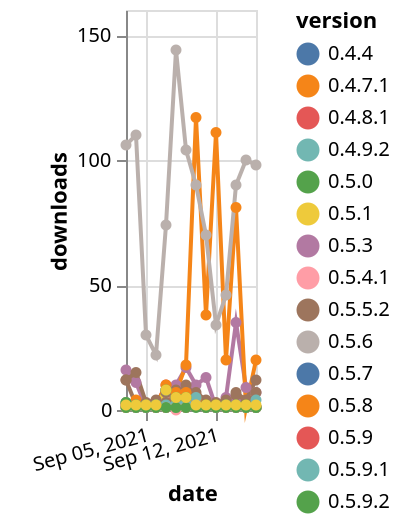 {"$schema": "https://vega.github.io/schema/vega-lite/v5.json", "description": "A simple bar chart with embedded data.", "data": {"values": [{"date": "2021-09-03", "total": 9843, "delta": 16, "version": "0.5.9.5"}, {"date": "2021-09-04", "total": 9854, "delta": 11, "version": "0.5.9.5"}, {"date": "2021-09-05", "total": 9855, "delta": 1, "version": "0.5.9.5"}, {"date": "2021-09-06", "total": 9858, "delta": 3, "version": "0.5.9.5"}, {"date": "2021-09-07", "total": 9859, "delta": 1, "version": "0.5.9.5"}, {"date": "2021-09-08", "total": 9869, "delta": 10, "version": "0.5.9.5"}, {"date": "2021-09-09", "total": 9886, "delta": 17, "version": "0.5.9.5"}, {"date": "2021-09-10", "total": 9896, "delta": 10, "version": "0.5.9.5"}, {"date": "2021-09-11", "total": 9909, "delta": 13, "version": "0.5.9.5"}, {"date": "2021-09-12", "total": 9910, "delta": 1, "version": "0.5.9.5"}, {"date": "2021-09-13", "total": 9915, "delta": 5, "version": "0.5.9.5"}, {"date": "2021-09-14", "total": 9950, "delta": 35, "version": "0.5.9.5"}, {"date": "2021-09-15", "total": 9959, "delta": 9, "version": "0.5.9.5"}, {"date": "2021-09-16", "total": 9966, "delta": 7, "version": "0.5.9.5"}, {"date": "2021-09-03", "total": 8124, "delta": 1, "version": "0.5.4.1"}, {"date": "2021-09-04", "total": 8125, "delta": 1, "version": "0.5.4.1"}, {"date": "2021-09-05", "total": 8126, "delta": 1, "version": "0.5.4.1"}, {"date": "2021-09-06", "total": 8127, "delta": 1, "version": "0.5.4.1"}, {"date": "2021-09-07", "total": 8128, "delta": 1, "version": "0.5.4.1"}, {"date": "2021-09-08", "total": 8128, "delta": 0, "version": "0.5.4.1"}, {"date": "2021-09-09", "total": 8130, "delta": 2, "version": "0.5.4.1"}, {"date": "2021-09-10", "total": 8133, "delta": 3, "version": "0.5.4.1"}, {"date": "2021-09-11", "total": 8134, "delta": 1, "version": "0.5.4.1"}, {"date": "2021-09-12", "total": 8135, "delta": 1, "version": "0.5.4.1"}, {"date": "2021-09-13", "total": 8136, "delta": 1, "version": "0.5.4.1"}, {"date": "2021-09-14", "total": 8137, "delta": 1, "version": "0.5.4.1"}, {"date": "2021-09-15", "total": 8138, "delta": 1, "version": "0.5.4.1"}, {"date": "2021-09-16", "total": 8139, "delta": 1, "version": "0.5.4.1"}, {"date": "2021-09-03", "total": 9521, "delta": 2, "version": "0.4.8.1"}, {"date": "2021-09-04", "total": 9523, "delta": 2, "version": "0.4.8.1"}, {"date": "2021-09-05", "total": 9525, "delta": 2, "version": "0.4.8.1"}, {"date": "2021-09-06", "total": 9527, "delta": 2, "version": "0.4.8.1"}, {"date": "2021-09-07", "total": 9537, "delta": 10, "version": "0.4.8.1"}, {"date": "2021-09-08", "total": 9542, "delta": 5, "version": "0.4.8.1"}, {"date": "2021-09-09", "total": 9549, "delta": 7, "version": "0.4.8.1"}, {"date": "2021-09-10", "total": 9554, "delta": 5, "version": "0.4.8.1"}, {"date": "2021-09-11", "total": 9556, "delta": 2, "version": "0.4.8.1"}, {"date": "2021-09-12", "total": 9558, "delta": 2, "version": "0.4.8.1"}, {"date": "2021-09-13", "total": 9560, "delta": 2, "version": "0.4.8.1"}, {"date": "2021-09-14", "total": 9562, "delta": 2, "version": "0.4.8.1"}, {"date": "2021-09-15", "total": 9563, "delta": 1, "version": "0.4.8.1"}, {"date": "2021-09-16", "total": 9564, "delta": 1, "version": "0.4.8.1"}, {"date": "2021-09-03", "total": 5360, "delta": 2, "version": "0.4.4"}, {"date": "2021-09-04", "total": 5362, "delta": 2, "version": "0.4.4"}, {"date": "2021-09-05", "total": 5364, "delta": 2, "version": "0.4.4"}, {"date": "2021-09-06", "total": 5366, "delta": 2, "version": "0.4.4"}, {"date": "2021-09-07", "total": 5374, "delta": 8, "version": "0.4.4"}, {"date": "2021-09-08", "total": 5379, "delta": 5, "version": "0.4.4"}, {"date": "2021-09-09", "total": 5384, "delta": 5, "version": "0.4.4"}, {"date": "2021-09-10", "total": 5386, "delta": 2, "version": "0.4.4"}, {"date": "2021-09-11", "total": 5388, "delta": 2, "version": "0.4.4"}, {"date": "2021-09-12", "total": 5390, "delta": 2, "version": "0.4.4"}, {"date": "2021-09-13", "total": 5392, "delta": 2, "version": "0.4.4"}, {"date": "2021-09-14", "total": 5394, "delta": 2, "version": "0.4.4"}, {"date": "2021-09-15", "total": 5396, "delta": 2, "version": "0.4.4"}, {"date": "2021-09-16", "total": 5397, "delta": 1, "version": "0.4.4"}, {"date": "2021-09-03", "total": 11987, "delta": 2, "version": "0.5.8"}, {"date": "2021-09-04", "total": 11991, "delta": 4, "version": "0.5.8"}, {"date": "2021-09-05", "total": 11993, "delta": 2, "version": "0.5.8"}, {"date": "2021-09-06", "total": 11994, "delta": 1, "version": "0.5.8"}, {"date": "2021-09-07", "total": 11996, "delta": 2, "version": "0.5.8"}, {"date": "2021-09-08", "total": 12003, "delta": 7, "version": "0.5.8"}, {"date": "2021-09-09", "total": 12021, "delta": 18, "version": "0.5.8"}, {"date": "2021-09-10", "total": 12138, "delta": 117, "version": "0.5.8"}, {"date": "2021-09-11", "total": 12176, "delta": 38, "version": "0.5.8"}, {"date": "2021-09-12", "total": 12287, "delta": 111, "version": "0.5.8"}, {"date": "2021-09-13", "total": 12307, "delta": 20, "version": "0.5.8"}, {"date": "2021-09-14", "total": 12388, "delta": 81, "version": "0.5.8"}, {"date": "2021-09-15", "total": 12389, "delta": 1, "version": "0.5.8"}, {"date": "2021-09-16", "total": 12409, "delta": 20, "version": "0.5.8"}, {"date": "2021-09-03", "total": 1690, "delta": 2, "version": "0.5.7"}, {"date": "2021-09-04", "total": 1691, "delta": 1, "version": "0.5.7"}, {"date": "2021-09-05", "total": 1692, "delta": 1, "version": "0.5.7"}, {"date": "2021-09-06", "total": 1693, "delta": 1, "version": "0.5.7"}, {"date": "2021-09-07", "total": 1694, "delta": 1, "version": "0.5.7"}, {"date": "2021-09-08", "total": 1695, "delta": 1, "version": "0.5.7"}, {"date": "2021-09-09", "total": 1696, "delta": 1, "version": "0.5.7"}, {"date": "2021-09-10", "total": 1698, "delta": 2, "version": "0.5.7"}, {"date": "2021-09-11", "total": 1699, "delta": 1, "version": "0.5.7"}, {"date": "2021-09-12", "total": 1700, "delta": 1, "version": "0.5.7"}, {"date": "2021-09-13", "total": 1701, "delta": 1, "version": "0.5.7"}, {"date": "2021-09-14", "total": 1702, "delta": 1, "version": "0.5.7"}, {"date": "2021-09-15", "total": 1703, "delta": 1, "version": "0.5.7"}, {"date": "2021-09-16", "total": 1704, "delta": 1, "version": "0.5.7"}, {"date": "2021-09-03", "total": 4785, "delta": 12, "version": "0.6.1"}, {"date": "2021-09-04", "total": 4800, "delta": 15, "version": "0.6.1"}, {"date": "2021-09-05", "total": 4803, "delta": 3, "version": "0.6.1"}, {"date": "2021-09-06", "total": 4807, "delta": 4, "version": "0.6.1"}, {"date": "2021-09-07", "total": 4814, "delta": 7, "version": "0.6.1"}, {"date": "2021-09-08", "total": 4822, "delta": 8, "version": "0.6.1"}, {"date": "2021-09-09", "total": 4832, "delta": 10, "version": "0.6.1"}, {"date": "2021-09-10", "total": 4839, "delta": 7, "version": "0.6.1"}, {"date": "2021-09-11", "total": 4843, "delta": 4, "version": "0.6.1"}, {"date": "2021-09-12", "total": 4845, "delta": 2, "version": "0.6.1"}, {"date": "2021-09-13", "total": 4847, "delta": 2, "version": "0.6.1"}, {"date": "2021-09-14", "total": 4854, "delta": 7, "version": "0.6.1"}, {"date": "2021-09-15", "total": 4858, "delta": 4, "version": "0.6.1"}, {"date": "2021-09-16", "total": 4870, "delta": 12, "version": "0.6.1"}, {"date": "2021-09-03", "total": 5593, "delta": 2, "version": "0.4.9.2"}, {"date": "2021-09-04", "total": 5595, "delta": 2, "version": "0.4.9.2"}, {"date": "2021-09-05", "total": 5597, "delta": 2, "version": "0.4.9.2"}, {"date": "2021-09-06", "total": 5599, "delta": 2, "version": "0.4.9.2"}, {"date": "2021-09-07", "total": 5607, "delta": 8, "version": "0.4.9.2"}, {"date": "2021-09-08", "total": 5611, "delta": 4, "version": "0.4.9.2"}, {"date": "2021-09-09", "total": 5616, "delta": 5, "version": "0.4.9.2"}, {"date": "2021-09-10", "total": 5618, "delta": 2, "version": "0.4.9.2"}, {"date": "2021-09-11", "total": 5620, "delta": 2, "version": "0.4.9.2"}, {"date": "2021-09-12", "total": 5622, "delta": 2, "version": "0.4.9.2"}, {"date": "2021-09-13", "total": 5625, "delta": 3, "version": "0.4.9.2"}, {"date": "2021-09-14", "total": 5627, "delta": 2, "version": "0.4.9.2"}, {"date": "2021-09-15", "total": 5628, "delta": 1, "version": "0.4.9.2"}, {"date": "2021-09-16", "total": 5629, "delta": 1, "version": "0.4.9.2"}, {"date": "2021-09-03", "total": 2536, "delta": 1, "version": "0.5.9"}, {"date": "2021-09-04", "total": 2537, "delta": 1, "version": "0.5.9"}, {"date": "2021-09-05", "total": 2538, "delta": 1, "version": "0.5.9"}, {"date": "2021-09-06", "total": 2539, "delta": 1, "version": "0.5.9"}, {"date": "2021-09-07", "total": 2540, "delta": 1, "version": "0.5.9"}, {"date": "2021-09-08", "total": 2541, "delta": 1, "version": "0.5.9"}, {"date": "2021-09-09", "total": 2542, "delta": 1, "version": "0.5.9"}, {"date": "2021-09-10", "total": 2545, "delta": 3, "version": "0.5.9"}, {"date": "2021-09-11", "total": 2546, "delta": 1, "version": "0.5.9"}, {"date": "2021-09-12", "total": 2547, "delta": 1, "version": "0.5.9"}, {"date": "2021-09-13", "total": 2548, "delta": 1, "version": "0.5.9"}, {"date": "2021-09-14", "total": 2549, "delta": 1, "version": "0.5.9"}, {"date": "2021-09-15", "total": 2550, "delta": 1, "version": "0.5.9"}, {"date": "2021-09-16", "total": 2551, "delta": 1, "version": "0.5.9"}, {"date": "2021-09-03", "total": 481, "delta": 106, "version": "0.6.2"}, {"date": "2021-09-04", "total": 591, "delta": 110, "version": "0.6.2"}, {"date": "2021-09-05", "total": 621, "delta": 30, "version": "0.6.2"}, {"date": "2021-09-06", "total": 643, "delta": 22, "version": "0.6.2"}, {"date": "2021-09-07", "total": 717, "delta": 74, "version": "0.6.2"}, {"date": "2021-09-08", "total": 861, "delta": 144, "version": "0.6.2"}, {"date": "2021-09-09", "total": 965, "delta": 104, "version": "0.6.2"}, {"date": "2021-09-10", "total": 1055, "delta": 90, "version": "0.6.2"}, {"date": "2021-09-11", "total": 1125, "delta": 70, "version": "0.6.2"}, {"date": "2021-09-12", "total": 1159, "delta": 34, "version": "0.6.2"}, {"date": "2021-09-13", "total": 1205, "delta": 46, "version": "0.6.2"}, {"date": "2021-09-14", "total": 1295, "delta": 90, "version": "0.6.2"}, {"date": "2021-09-15", "total": 1395, "delta": 100, "version": "0.6.2"}, {"date": "2021-09-16", "total": 1493, "delta": 98, "version": "0.6.2"}, {"date": "2021-09-03", "total": 10220, "delta": 2, "version": "0.5.3"}, {"date": "2021-09-04", "total": 10222, "delta": 2, "version": "0.5.3"}, {"date": "2021-09-05", "total": 10224, "delta": 2, "version": "0.5.3"}, {"date": "2021-09-06", "total": 10226, "delta": 2, "version": "0.5.3"}, {"date": "2021-09-07", "total": 10234, "delta": 8, "version": "0.5.3"}, {"date": "2021-09-08", "total": 10239, "delta": 5, "version": "0.5.3"}, {"date": "2021-09-09", "total": 10244, "delta": 5, "version": "0.5.3"}, {"date": "2021-09-10", "total": 10246, "delta": 2, "version": "0.5.3"}, {"date": "2021-09-11", "total": 10248, "delta": 2, "version": "0.5.3"}, {"date": "2021-09-12", "total": 10250, "delta": 2, "version": "0.5.3"}, {"date": "2021-09-13", "total": 10252, "delta": 2, "version": "0.5.3"}, {"date": "2021-09-14", "total": 10255, "delta": 3, "version": "0.5.3"}, {"date": "2021-09-15", "total": 10257, "delta": 2, "version": "0.5.3"}, {"date": "2021-09-16", "total": 10258, "delta": 1, "version": "0.5.3"}, {"date": "2021-09-03", "total": 42955, "delta": 12, "version": "0.5.5.2"}, {"date": "2021-09-04", "total": 42957, "delta": 2, "version": "0.5.5.2"}, {"date": "2021-09-05", "total": 42958, "delta": 1, "version": "0.5.5.2"}, {"date": "2021-09-06", "total": 42959, "delta": 1, "version": "0.5.5.2"}, {"date": "2021-09-07", "total": 42962, "delta": 3, "version": "0.5.5.2"}, {"date": "2021-09-08", "total": 42967, "delta": 5, "version": "0.5.5.2"}, {"date": "2021-09-09", "total": 42971, "delta": 4, "version": "0.5.5.2"}, {"date": "2021-09-10", "total": 42977, "delta": 6, "version": "0.5.5.2"}, {"date": "2021-09-11", "total": 42980, "delta": 3, "version": "0.5.5.2"}, {"date": "2021-09-12", "total": 42983, "delta": 3, "version": "0.5.5.2"}, {"date": "2021-09-13", "total": 42987, "delta": 4, "version": "0.5.5.2"}, {"date": "2021-09-14", "total": 42993, "delta": 6, "version": "0.5.5.2"}, {"date": "2021-09-15", "total": 42996, "delta": 3, "version": "0.5.5.2"}, {"date": "2021-09-16", "total": 43003, "delta": 7, "version": "0.5.5.2"}, {"date": "2021-09-03", "total": 145, "delta": 1, "version": "0.5.9.4"}, {"date": "2021-09-04", "total": 146, "delta": 1, "version": "0.5.9.4"}, {"date": "2021-09-05", "total": 147, "delta": 1, "version": "0.5.9.4"}, {"date": "2021-09-06", "total": 148, "delta": 1, "version": "0.5.9.4"}, {"date": "2021-09-07", "total": 149, "delta": 1, "version": "0.5.9.4"}, {"date": "2021-09-08", "total": 150, "delta": 1, "version": "0.5.9.4"}, {"date": "2021-09-09", "total": 151, "delta": 1, "version": "0.5.9.4"}, {"date": "2021-09-10", "total": 153, "delta": 2, "version": "0.5.9.4"}, {"date": "2021-09-11", "total": 154, "delta": 1, "version": "0.5.9.4"}, {"date": "2021-09-12", "total": 155, "delta": 1, "version": "0.5.9.4"}, {"date": "2021-09-13", "total": 156, "delta": 1, "version": "0.5.9.4"}, {"date": "2021-09-14", "total": 157, "delta": 1, "version": "0.5.9.4"}, {"date": "2021-09-15", "total": 158, "delta": 1, "version": "0.5.9.4"}, {"date": "2021-09-16", "total": 159, "delta": 1, "version": "0.5.9.4"}, {"date": "2021-09-03", "total": 17298, "delta": 3, "version": "0.4.7.1"}, {"date": "2021-09-04", "total": 17300, "delta": 2, "version": "0.4.7.1"}, {"date": "2021-09-05", "total": 17302, "delta": 2, "version": "0.4.7.1"}, {"date": "2021-09-06", "total": 17304, "delta": 2, "version": "0.4.7.1"}, {"date": "2021-09-07", "total": 17314, "delta": 10, "version": "0.4.7.1"}, {"date": "2021-09-08", "total": 17321, "delta": 7, "version": "0.4.7.1"}, {"date": "2021-09-09", "total": 17328, "delta": 7, "version": "0.4.7.1"}, {"date": "2021-09-10", "total": 17332, "delta": 4, "version": "0.4.7.1"}, {"date": "2021-09-11", "total": 17334, "delta": 2, "version": "0.4.7.1"}, {"date": "2021-09-12", "total": 17336, "delta": 2, "version": "0.4.7.1"}, {"date": "2021-09-13", "total": 17338, "delta": 2, "version": "0.4.7.1"}, {"date": "2021-09-14", "total": 17340, "delta": 2, "version": "0.4.7.1"}, {"date": "2021-09-15", "total": 17341, "delta": 1, "version": "0.4.7.1"}, {"date": "2021-09-16", "total": 17342, "delta": 1, "version": "0.4.7.1"}, {"date": "2021-09-03", "total": 9954, "delta": 3, "version": "0.5.9.1"}, {"date": "2021-09-04", "total": 9955, "delta": 1, "version": "0.5.9.1"}, {"date": "2021-09-05", "total": 9956, "delta": 1, "version": "0.5.9.1"}, {"date": "2021-09-06", "total": 9958, "delta": 2, "version": "0.5.9.1"}, {"date": "2021-09-07", "total": 9960, "delta": 2, "version": "0.5.9.1"}, {"date": "2021-09-08", "total": 9962, "delta": 2, "version": "0.5.9.1"}, {"date": "2021-09-09", "total": 9965, "delta": 3, "version": "0.5.9.1"}, {"date": "2021-09-10", "total": 9970, "delta": 5, "version": "0.5.9.1"}, {"date": "2021-09-11", "total": 9971, "delta": 1, "version": "0.5.9.1"}, {"date": "2021-09-12", "total": 9972, "delta": 1, "version": "0.5.9.1"}, {"date": "2021-09-13", "total": 9974, "delta": 2, "version": "0.5.9.1"}, {"date": "2021-09-14", "total": 9976, "delta": 2, "version": "0.5.9.1"}, {"date": "2021-09-15", "total": 9977, "delta": 1, "version": "0.5.9.1"}, {"date": "2021-09-16", "total": 9981, "delta": 4, "version": "0.5.9.1"}, {"date": "2021-09-03", "total": 1311, "delta": 2, "version": "0.6.0"}, {"date": "2021-09-04", "total": 1312, "delta": 1, "version": "0.6.0"}, {"date": "2021-09-05", "total": 1313, "delta": 1, "version": "0.6.0"}, {"date": "2021-09-06", "total": 1314, "delta": 1, "version": "0.6.0"}, {"date": "2021-09-07", "total": 1315, "delta": 1, "version": "0.6.0"}, {"date": "2021-09-08", "total": 1316, "delta": 1, "version": "0.6.0"}, {"date": "2021-09-09", "total": 1317, "delta": 1, "version": "0.6.0"}, {"date": "2021-09-10", "total": 1319, "delta": 2, "version": "0.6.0"}, {"date": "2021-09-11", "total": 1320, "delta": 1, "version": "0.6.0"}, {"date": "2021-09-12", "total": 1321, "delta": 1, "version": "0.6.0"}, {"date": "2021-09-13", "total": 1322, "delta": 1, "version": "0.6.0"}, {"date": "2021-09-14", "total": 1323, "delta": 1, "version": "0.6.0"}, {"date": "2021-09-15", "total": 1324, "delta": 1, "version": "0.6.0"}, {"date": "2021-09-16", "total": 1325, "delta": 1, "version": "0.6.0"}, {"date": "2021-09-03", "total": 8212, "delta": 3, "version": "0.5.0"}, {"date": "2021-09-04", "total": 8214, "delta": 2, "version": "0.5.0"}, {"date": "2021-09-05", "total": 8216, "delta": 2, "version": "0.5.0"}, {"date": "2021-09-06", "total": 8218, "delta": 2, "version": "0.5.0"}, {"date": "2021-09-07", "total": 8226, "delta": 8, "version": "0.5.0"}, {"date": "2021-09-08", "total": 8231, "delta": 5, "version": "0.5.0"}, {"date": "2021-09-09", "total": 8236, "delta": 5, "version": "0.5.0"}, {"date": "2021-09-10", "total": 8238, "delta": 2, "version": "0.5.0"}, {"date": "2021-09-11", "total": 8240, "delta": 2, "version": "0.5.0"}, {"date": "2021-09-12", "total": 8242, "delta": 2, "version": "0.5.0"}, {"date": "2021-09-13", "total": 8244, "delta": 2, "version": "0.5.0"}, {"date": "2021-09-14", "total": 8246, "delta": 2, "version": "0.5.0"}, {"date": "2021-09-15", "total": 8248, "delta": 2, "version": "0.5.0"}, {"date": "2021-09-16", "total": 8249, "delta": 1, "version": "0.5.0"}, {"date": "2021-09-03", "total": 999, "delta": 1, "version": "0.5.6"}, {"date": "2021-09-04", "total": 1000, "delta": 1, "version": "0.5.6"}, {"date": "2021-09-05", "total": 1001, "delta": 1, "version": "0.5.6"}, {"date": "2021-09-06", "total": 1002, "delta": 1, "version": "0.5.6"}, {"date": "2021-09-07", "total": 1003, "delta": 1, "version": "0.5.6"}, {"date": "2021-09-08", "total": 1004, "delta": 1, "version": "0.5.6"}, {"date": "2021-09-09", "total": 1005, "delta": 1, "version": "0.5.6"}, {"date": "2021-09-10", "total": 1007, "delta": 2, "version": "0.5.6"}, {"date": "2021-09-11", "total": 1008, "delta": 1, "version": "0.5.6"}, {"date": "2021-09-12", "total": 1009, "delta": 1, "version": "0.5.6"}, {"date": "2021-09-13", "total": 1010, "delta": 1, "version": "0.5.6"}, {"date": "2021-09-14", "total": 1011, "delta": 1, "version": "0.5.6"}, {"date": "2021-09-15", "total": 1012, "delta": 1, "version": "0.5.6"}, {"date": "2021-09-16", "total": 1013, "delta": 1, "version": "0.5.6"}, {"date": "2021-09-03", "total": 6786, "delta": 1, "version": "0.5.9.2"}, {"date": "2021-09-04", "total": 6787, "delta": 1, "version": "0.5.9.2"}, {"date": "2021-09-05", "total": 6788, "delta": 1, "version": "0.5.9.2"}, {"date": "2021-09-06", "total": 6789, "delta": 1, "version": "0.5.9.2"}, {"date": "2021-09-07", "total": 6790, "delta": 1, "version": "0.5.9.2"}, {"date": "2021-09-08", "total": 6791, "delta": 1, "version": "0.5.9.2"}, {"date": "2021-09-09", "total": 6792, "delta": 1, "version": "0.5.9.2"}, {"date": "2021-09-10", "total": 6793, "delta": 1, "version": "0.5.9.2"}, {"date": "2021-09-11", "total": 6794, "delta": 1, "version": "0.5.9.2"}, {"date": "2021-09-12", "total": 6795, "delta": 1, "version": "0.5.9.2"}, {"date": "2021-09-13", "total": 6796, "delta": 1, "version": "0.5.9.2"}, {"date": "2021-09-14", "total": 6797, "delta": 1, "version": "0.5.9.2"}, {"date": "2021-09-15", "total": 6798, "delta": 1, "version": "0.5.9.2"}, {"date": "2021-09-16", "total": 6799, "delta": 1, "version": "0.5.9.2"}, {"date": "2021-09-03", "total": 6889, "delta": 2, "version": "0.5.1"}, {"date": "2021-09-04", "total": 6891, "delta": 2, "version": "0.5.1"}, {"date": "2021-09-05", "total": 6893, "delta": 2, "version": "0.5.1"}, {"date": "2021-09-06", "total": 6895, "delta": 2, "version": "0.5.1"}, {"date": "2021-09-07", "total": 6903, "delta": 8, "version": "0.5.1"}, {"date": "2021-09-08", "total": 6908, "delta": 5, "version": "0.5.1"}, {"date": "2021-09-09", "total": 6913, "delta": 5, "version": "0.5.1"}, {"date": "2021-09-10", "total": 6915, "delta": 2, "version": "0.5.1"}, {"date": "2021-09-11", "total": 6917, "delta": 2, "version": "0.5.1"}, {"date": "2021-09-12", "total": 6919, "delta": 2, "version": "0.5.1"}, {"date": "2021-09-13", "total": 6921, "delta": 2, "version": "0.5.1"}, {"date": "2021-09-14", "total": 6923, "delta": 2, "version": "0.5.1"}, {"date": "2021-09-15", "total": 6925, "delta": 2, "version": "0.5.1"}, {"date": "2021-09-16", "total": 6927, "delta": 2, "version": "0.5.1"}]}, "width": "container", "mark": {"type": "line", "point": {"filled": true}}, "encoding": {"x": {"field": "date", "type": "temporal", "timeUnit": "yearmonthdate", "title": "date", "axis": {"labelAngle": -15}}, "y": {"field": "delta", "type": "quantitative", "title": "downloads"}, "color": {"field": "version", "type": "nominal"}, "tooltip": {"field": "delta"}}}